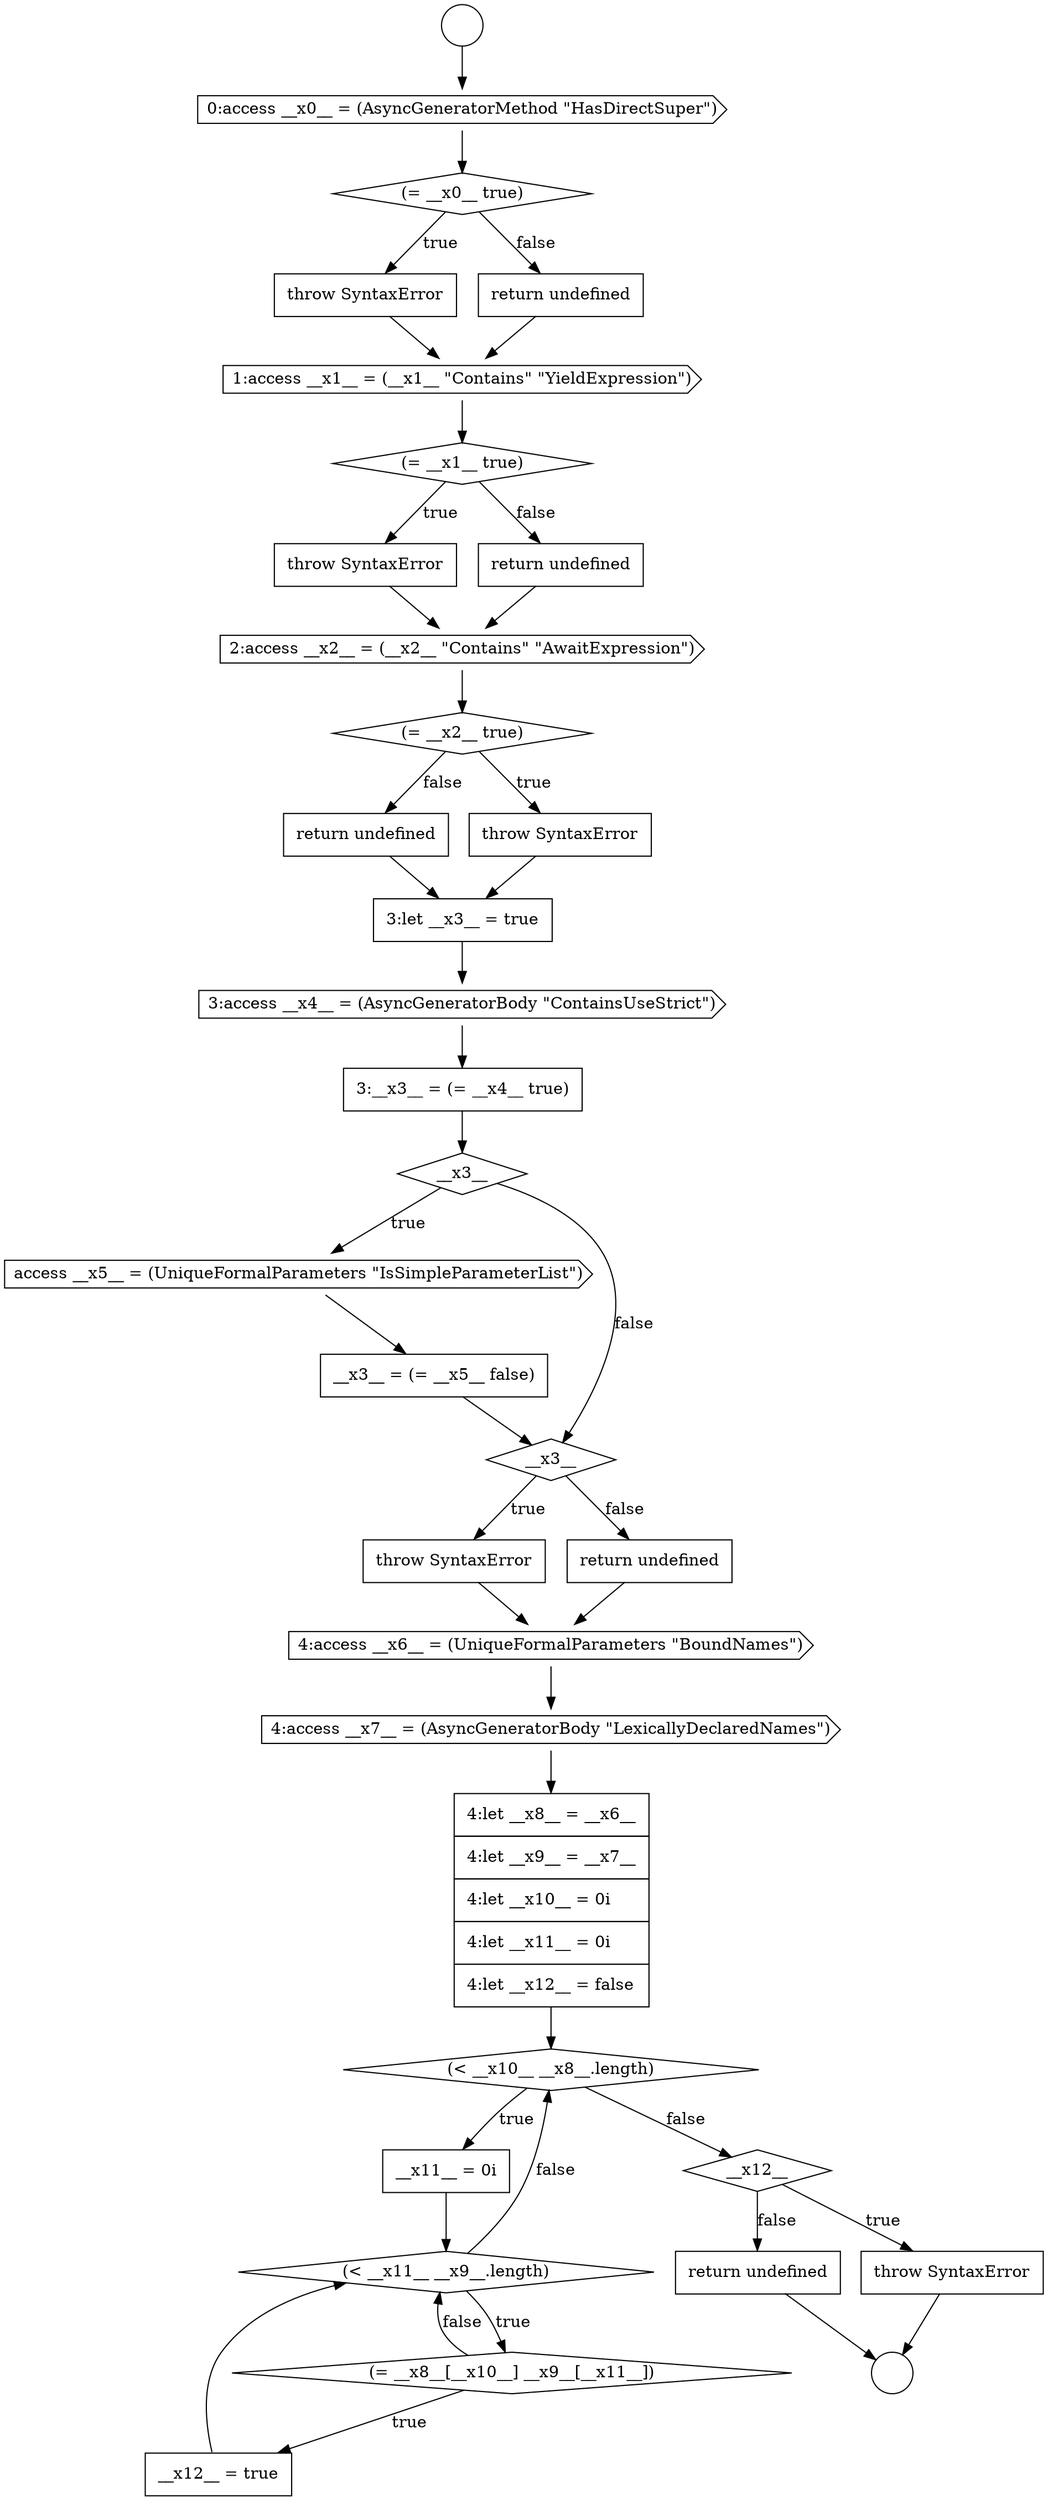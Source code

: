 digraph {
  node19062 [shape=diamond, label=<<font color="black">__x3__</font>> color="black" fillcolor="white" style=filled]
  node19069 [shape=cds, label=<<font color="black">4:access __x7__ = (AsyncGeneratorBody &quot;LexicallyDeclaredNames&quot;)</font>> color="black" fillcolor="white" style=filled]
  node19056 [shape=diamond, label=<<font color="black">(= __x2__ true)</font>> color="black" fillcolor="white" style=filled]
  node19058 [shape=none, margin=0, label=<<font color="black">
    <table border="0" cellborder="1" cellspacing="0" cellpadding="10">
      <tr><td align="left">return undefined</td></tr>
    </table>
  </font>> color="black" fillcolor="white" style=filled]
  node19049 [shape=none, margin=0, label=<<font color="black">
    <table border="0" cellborder="1" cellspacing="0" cellpadding="10">
      <tr><td align="left">throw SyntaxError</td></tr>
    </table>
  </font>> color="black" fillcolor="white" style=filled]
  node19066 [shape=none, margin=0, label=<<font color="black">
    <table border="0" cellborder="1" cellspacing="0" cellpadding="10">
      <tr><td align="left">throw SyntaxError</td></tr>
    </table>
  </font>> color="black" fillcolor="white" style=filled]
  node19071 [shape=diamond, label=<<font color="black">(&lt; __x10__ __x8__.length)</font>> color="black" fillcolor="white" style=filled]
  node19057 [shape=none, margin=0, label=<<font color="black">
    <table border="0" cellborder="1" cellspacing="0" cellpadding="10">
      <tr><td align="left">throw SyntaxError</td></tr>
    </table>
  </font>> color="black" fillcolor="white" style=filled]
  node19060 [shape=cds, label=<<font color="black">3:access __x4__ = (AsyncGeneratorBody &quot;ContainsUseStrict&quot;)</font>> color="black" fillcolor="white" style=filled]
  node19077 [shape=none, margin=0, label=<<font color="black">
    <table border="0" cellborder="1" cellspacing="0" cellpadding="10">
      <tr><td align="left">throw SyntaxError</td></tr>
    </table>
  </font>> color="black" fillcolor="white" style=filled]
  node19068 [shape=cds, label=<<font color="black">4:access __x6__ = (UniqueFormalParameters &quot;BoundNames&quot;)</font>> color="black" fillcolor="white" style=filled]
  node19051 [shape=cds, label=<<font color="black">1:access __x1__ = (__x1__ &quot;Contains&quot; &quot;YieldExpression&quot;)</font>> color="black" fillcolor="white" style=filled]
  node19072 [shape=none, margin=0, label=<<font color="black">
    <table border="0" cellborder="1" cellspacing="0" cellpadding="10">
      <tr><td align="left">__x11__ = 0i</td></tr>
    </table>
  </font>> color="black" fillcolor="white" style=filled]
  node19076 [shape=diamond, label=<<font color="black">__x12__</font>> color="black" fillcolor="white" style=filled]
  node19059 [shape=none, margin=0, label=<<font color="black">
    <table border="0" cellborder="1" cellspacing="0" cellpadding="10">
      <tr><td align="left">3:let __x3__ = true</td></tr>
    </table>
  </font>> color="black" fillcolor="white" style=filled]
  node19078 [shape=none, margin=0, label=<<font color="black">
    <table border="0" cellborder="1" cellspacing="0" cellpadding="10">
      <tr><td align="left">return undefined</td></tr>
    </table>
  </font>> color="black" fillcolor="white" style=filled]
  node19063 [shape=cds, label=<<font color="black">access __x5__ = (UniqueFormalParameters &quot;IsSimpleParameterList&quot;)</font>> color="black" fillcolor="white" style=filled]
  node19052 [shape=diamond, label=<<font color="black">(= __x1__ true)</font>> color="black" fillcolor="white" style=filled]
  node19065 [shape=diamond, label=<<font color="black">__x3__</font>> color="black" fillcolor="white" style=filled]
  node19048 [shape=diamond, label=<<font color="black">(= __x0__ true)</font>> color="black" fillcolor="white" style=filled]
  node19053 [shape=none, margin=0, label=<<font color="black">
    <table border="0" cellborder="1" cellspacing="0" cellpadding="10">
      <tr><td align="left">throw SyntaxError</td></tr>
    </table>
  </font>> color="black" fillcolor="white" style=filled]
  node19070 [shape=none, margin=0, label=<<font color="black">
    <table border="0" cellborder="1" cellspacing="0" cellpadding="10">
      <tr><td align="left">4:let __x8__ = __x6__</td></tr>
      <tr><td align="left">4:let __x9__ = __x7__</td></tr>
      <tr><td align="left">4:let __x10__ = 0i</td></tr>
      <tr><td align="left">4:let __x11__ = 0i</td></tr>
      <tr><td align="left">4:let __x12__ = false</td></tr>
    </table>
  </font>> color="black" fillcolor="white" style=filled]
  node19075 [shape=none, margin=0, label=<<font color="black">
    <table border="0" cellborder="1" cellspacing="0" cellpadding="10">
      <tr><td align="left">__x12__ = true</td></tr>
    </table>
  </font>> color="black" fillcolor="white" style=filled]
  node19064 [shape=none, margin=0, label=<<font color="black">
    <table border="0" cellborder="1" cellspacing="0" cellpadding="10">
      <tr><td align="left">__x3__ = (= __x5__ false)</td></tr>
    </table>
  </font>> color="black" fillcolor="white" style=filled]
  node19054 [shape=none, margin=0, label=<<font color="black">
    <table border="0" cellborder="1" cellspacing="0" cellpadding="10">
      <tr><td align="left">return undefined</td></tr>
    </table>
  </font>> color="black" fillcolor="white" style=filled]
  node19050 [shape=none, margin=0, label=<<font color="black">
    <table border="0" cellborder="1" cellspacing="0" cellpadding="10">
      <tr><td align="left">return undefined</td></tr>
    </table>
  </font>> color="black" fillcolor="white" style=filled]
  node19067 [shape=none, margin=0, label=<<font color="black">
    <table border="0" cellborder="1" cellspacing="0" cellpadding="10">
      <tr><td align="left">return undefined</td></tr>
    </table>
  </font>> color="black" fillcolor="white" style=filled]
  node19074 [shape=diamond, label=<<font color="black">(= __x8__[__x10__] __x9__[__x11__])</font>> color="black" fillcolor="white" style=filled]
  node19061 [shape=none, margin=0, label=<<font color="black">
    <table border="0" cellborder="1" cellspacing="0" cellpadding="10">
      <tr><td align="left">3:__x3__ = (= __x4__ true)</td></tr>
    </table>
  </font>> color="black" fillcolor="white" style=filled]
  node19046 [shape=circle label=" " color="black" fillcolor="white" style=filled]
  node19055 [shape=cds, label=<<font color="black">2:access __x2__ = (__x2__ &quot;Contains&quot; &quot;AwaitExpression&quot;)</font>> color="black" fillcolor="white" style=filled]
  node19047 [shape=cds, label=<<font color="black">0:access __x0__ = (AsyncGeneratorMethod &quot;HasDirectSuper&quot;)</font>> color="black" fillcolor="white" style=filled]
  node19045 [shape=circle label=" " color="black" fillcolor="white" style=filled]
  node19073 [shape=diamond, label=<<font color="black">(&lt; __x11__ __x9__.length)</font>> color="black" fillcolor="white" style=filled]
  node19065 -> node19066 [label=<<font color="black">true</font>> color="black"]
  node19065 -> node19067 [label=<<font color="black">false</font>> color="black"]
  node19063 -> node19064 [ color="black"]
  node19051 -> node19052 [ color="black"]
  node19075 -> node19073 [ color="black"]
  node19067 -> node19068 [ color="black"]
  node19049 -> node19051 [ color="black"]
  node19047 -> node19048 [ color="black"]
  node19077 -> node19046 [ color="black"]
  node19057 -> node19059 [ color="black"]
  node19054 -> node19055 [ color="black"]
  node19078 -> node19046 [ color="black"]
  node19061 -> node19062 [ color="black"]
  node19060 -> node19061 [ color="black"]
  node19050 -> node19051 [ color="black"]
  node19073 -> node19074 [label=<<font color="black">true</font>> color="black"]
  node19073 -> node19071 [label=<<font color="black">false</font>> color="black"]
  node19053 -> node19055 [ color="black"]
  node19058 -> node19059 [ color="black"]
  node19069 -> node19070 [ color="black"]
  node19048 -> node19049 [label=<<font color="black">true</font>> color="black"]
  node19048 -> node19050 [label=<<font color="black">false</font>> color="black"]
  node19071 -> node19072 [label=<<font color="black">true</font>> color="black"]
  node19071 -> node19076 [label=<<font color="black">false</font>> color="black"]
  node19068 -> node19069 [ color="black"]
  node19055 -> node19056 [ color="black"]
  node19076 -> node19077 [label=<<font color="black">true</font>> color="black"]
  node19076 -> node19078 [label=<<font color="black">false</font>> color="black"]
  node19059 -> node19060 [ color="black"]
  node19045 -> node19047 [ color="black"]
  node19074 -> node19075 [label=<<font color="black">true</font>> color="black"]
  node19074 -> node19073 [label=<<font color="black">false</font>> color="black"]
  node19056 -> node19057 [label=<<font color="black">true</font>> color="black"]
  node19056 -> node19058 [label=<<font color="black">false</font>> color="black"]
  node19052 -> node19053 [label=<<font color="black">true</font>> color="black"]
  node19052 -> node19054 [label=<<font color="black">false</font>> color="black"]
  node19070 -> node19071 [ color="black"]
  node19062 -> node19063 [label=<<font color="black">true</font>> color="black"]
  node19062 -> node19065 [label=<<font color="black">false</font>> color="black"]
  node19064 -> node19065 [ color="black"]
  node19072 -> node19073 [ color="black"]
  node19066 -> node19068 [ color="black"]
}
